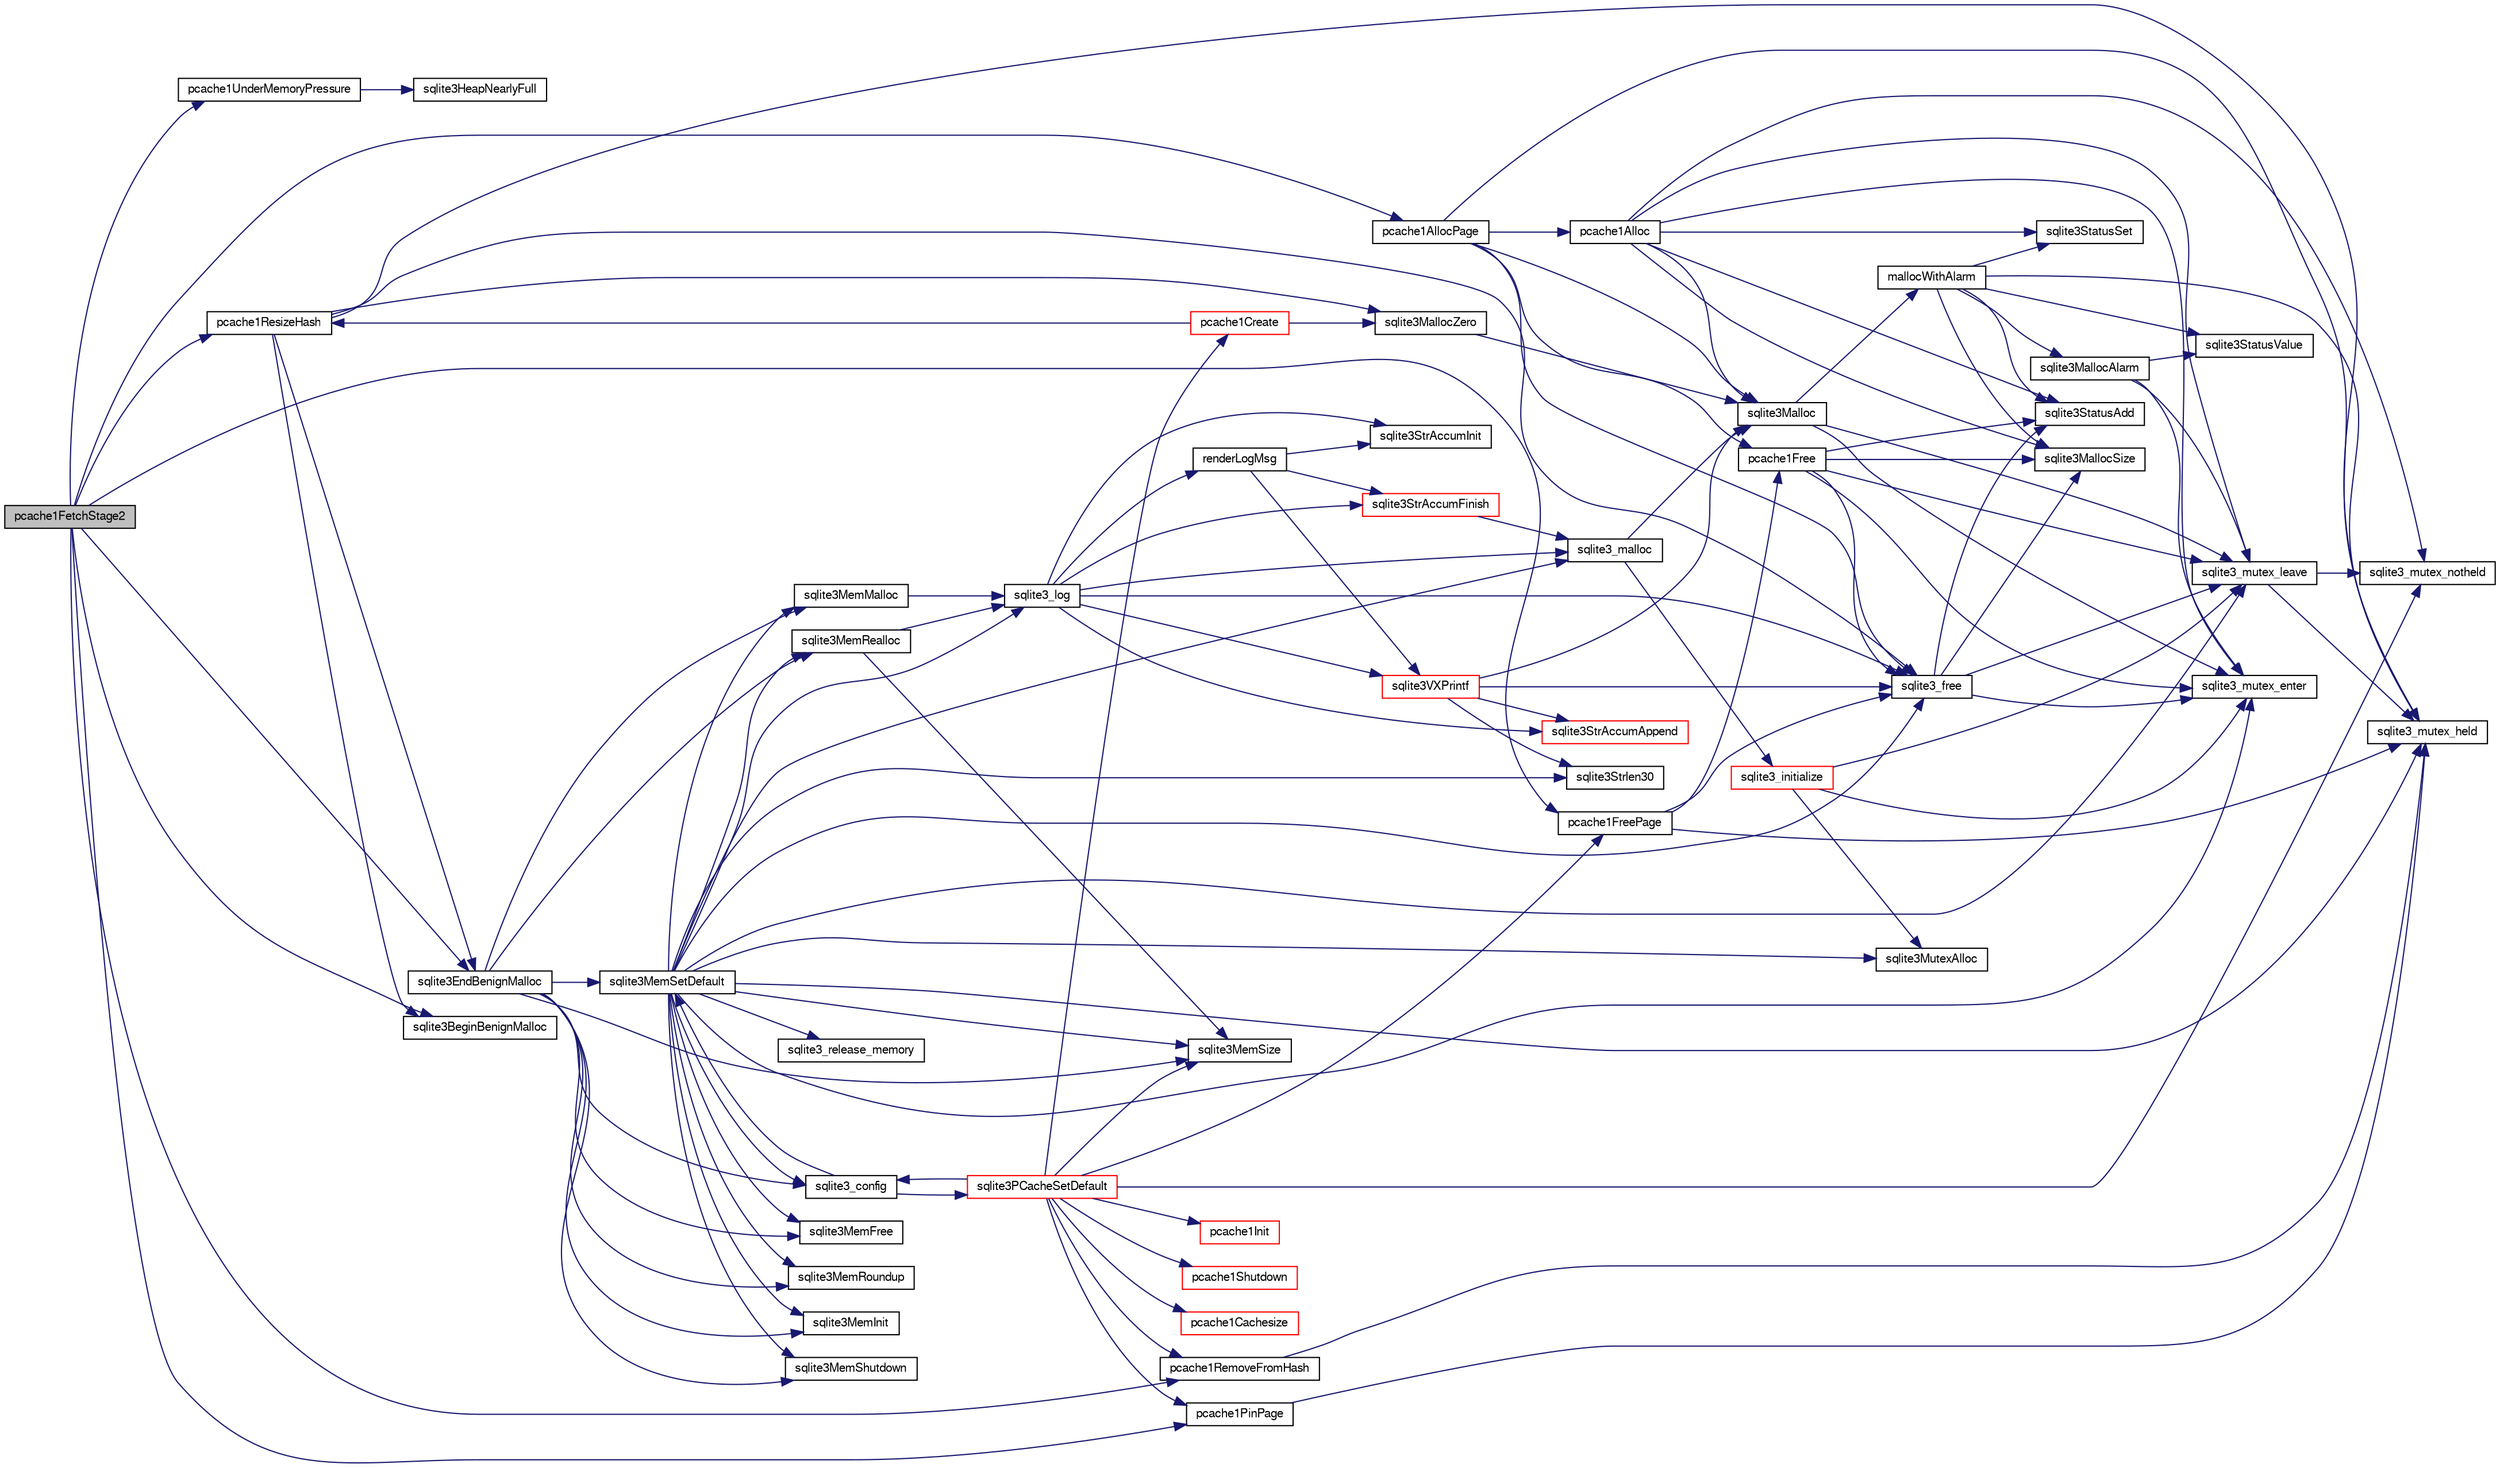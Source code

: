 digraph "pcache1FetchStage2"
{
  edge [fontname="FreeSans",fontsize="10",labelfontname="FreeSans",labelfontsize="10"];
  node [fontname="FreeSans",fontsize="10",shape=record];
  rankdir="LR";
  Node223310 [label="pcache1FetchStage2",height=0.2,width=0.4,color="black", fillcolor="grey75", style="filled", fontcolor="black"];
  Node223310 -> Node223311 [color="midnightblue",fontsize="10",style="solid",fontname="FreeSans"];
  Node223311 [label="pcache1UnderMemoryPressure",height=0.2,width=0.4,color="black", fillcolor="white", style="filled",URL="$sqlite3_8c.html#a8ac031ba611370b715065a6536e175d0"];
  Node223311 -> Node223312 [color="midnightblue",fontsize="10",style="solid",fontname="FreeSans"];
  Node223312 [label="sqlite3HeapNearlyFull",height=0.2,width=0.4,color="black", fillcolor="white", style="filled",URL="$sqlite3_8c.html#a2b7232bc5f106e359882fe58b46d2b08"];
  Node223310 -> Node223313 [color="midnightblue",fontsize="10",style="solid",fontname="FreeSans"];
  Node223313 [label="pcache1ResizeHash",height=0.2,width=0.4,color="black", fillcolor="white", style="filled",URL="$sqlite3_8c.html#a7795922581c79a689c6e954dad69c037"];
  Node223313 -> Node223314 [color="midnightblue",fontsize="10",style="solid",fontname="FreeSans"];
  Node223314 [label="sqlite3_mutex_held",height=0.2,width=0.4,color="black", fillcolor="white", style="filled",URL="$sqlite3_8c.html#acf77da68932b6bc163c5e68547ecc3e7"];
  Node223313 -> Node223315 [color="midnightblue",fontsize="10",style="solid",fontname="FreeSans"];
  Node223315 [label="sqlite3BeginBenignMalloc",height=0.2,width=0.4,color="black", fillcolor="white", style="filled",URL="$sqlite3_8c.html#a3344c0e2b1b6df701a1cb326602fac14"];
  Node223313 -> Node223316 [color="midnightblue",fontsize="10",style="solid",fontname="FreeSans"];
  Node223316 [label="sqlite3MallocZero",height=0.2,width=0.4,color="black", fillcolor="white", style="filled",URL="$sqlite3_8c.html#ab3e07a30b9b5471f9f5e8f9cb7229934"];
  Node223316 -> Node223317 [color="midnightblue",fontsize="10",style="solid",fontname="FreeSans"];
  Node223317 [label="sqlite3Malloc",height=0.2,width=0.4,color="black", fillcolor="white", style="filled",URL="$sqlite3_8c.html#a361a2eaa846b1885f123abe46f5d8b2b"];
  Node223317 -> Node223318 [color="midnightblue",fontsize="10",style="solid",fontname="FreeSans"];
  Node223318 [label="sqlite3_mutex_enter",height=0.2,width=0.4,color="black", fillcolor="white", style="filled",URL="$sqlite3_8c.html#a1c12cde690bd89f104de5cbad12a6bf5"];
  Node223317 -> Node223319 [color="midnightblue",fontsize="10",style="solid",fontname="FreeSans"];
  Node223319 [label="mallocWithAlarm",height=0.2,width=0.4,color="black", fillcolor="white", style="filled",URL="$sqlite3_8c.html#ab070d5cf8e48ec8a6a43cf025d48598b"];
  Node223319 -> Node223314 [color="midnightblue",fontsize="10",style="solid",fontname="FreeSans"];
  Node223319 -> Node223320 [color="midnightblue",fontsize="10",style="solid",fontname="FreeSans"];
  Node223320 [label="sqlite3StatusSet",height=0.2,width=0.4,color="black", fillcolor="white", style="filled",URL="$sqlite3_8c.html#afec7586c01fcb5ea17dc9d7725a589d9"];
  Node223319 -> Node223321 [color="midnightblue",fontsize="10",style="solid",fontname="FreeSans"];
  Node223321 [label="sqlite3StatusValue",height=0.2,width=0.4,color="black", fillcolor="white", style="filled",URL="$sqlite3_8c.html#a30b8ac296c6e200c1fa57708d52c6ef6"];
  Node223319 -> Node223322 [color="midnightblue",fontsize="10",style="solid",fontname="FreeSans"];
  Node223322 [label="sqlite3MallocAlarm",height=0.2,width=0.4,color="black", fillcolor="white", style="filled",URL="$sqlite3_8c.html#ada66988e8471d1198f3219c062377508"];
  Node223322 -> Node223321 [color="midnightblue",fontsize="10",style="solid",fontname="FreeSans"];
  Node223322 -> Node223323 [color="midnightblue",fontsize="10",style="solid",fontname="FreeSans"];
  Node223323 [label="sqlite3_mutex_leave",height=0.2,width=0.4,color="black", fillcolor="white", style="filled",URL="$sqlite3_8c.html#a5838d235601dbd3c1fa993555c6bcc93"];
  Node223323 -> Node223314 [color="midnightblue",fontsize="10",style="solid",fontname="FreeSans"];
  Node223323 -> Node223324 [color="midnightblue",fontsize="10",style="solid",fontname="FreeSans"];
  Node223324 [label="sqlite3_mutex_notheld",height=0.2,width=0.4,color="black", fillcolor="white", style="filled",URL="$sqlite3_8c.html#a83967c837c1c000d3b5adcfaa688f5dc"];
  Node223322 -> Node223318 [color="midnightblue",fontsize="10",style="solid",fontname="FreeSans"];
  Node223319 -> Node223325 [color="midnightblue",fontsize="10",style="solid",fontname="FreeSans"];
  Node223325 [label="sqlite3MallocSize",height=0.2,width=0.4,color="black", fillcolor="white", style="filled",URL="$sqlite3_8c.html#acf5d2a5f35270bafb050bd2def576955"];
  Node223319 -> Node223326 [color="midnightblue",fontsize="10",style="solid",fontname="FreeSans"];
  Node223326 [label="sqlite3StatusAdd",height=0.2,width=0.4,color="black", fillcolor="white", style="filled",URL="$sqlite3_8c.html#afa029f93586aeab4cc85360905dae9cd"];
  Node223317 -> Node223323 [color="midnightblue",fontsize="10",style="solid",fontname="FreeSans"];
  Node223313 -> Node223327 [color="midnightblue",fontsize="10",style="solid",fontname="FreeSans"];
  Node223327 [label="sqlite3EndBenignMalloc",height=0.2,width=0.4,color="black", fillcolor="white", style="filled",URL="$sqlite3_8c.html#a4582127cc64d483dc66c7acf9d8d8fbb"];
  Node223327 -> Node223328 [color="midnightblue",fontsize="10",style="solid",fontname="FreeSans"];
  Node223328 [label="sqlite3MemMalloc",height=0.2,width=0.4,color="black", fillcolor="white", style="filled",URL="$sqlite3_8c.html#a53157f1a669f949332f44ca9f15c0a43"];
  Node223328 -> Node223329 [color="midnightblue",fontsize="10",style="solid",fontname="FreeSans"];
  Node223329 [label="sqlite3_log",height=0.2,width=0.4,color="black", fillcolor="white", style="filled",URL="$sqlite3_8c.html#a298c9699bf9c143662c6b1fec4b2dc3b"];
  Node223329 -> Node223330 [color="midnightblue",fontsize="10",style="solid",fontname="FreeSans"];
  Node223330 [label="renderLogMsg",height=0.2,width=0.4,color="black", fillcolor="white", style="filled",URL="$sqlite3_8c.html#a7a02b43ce0a27bb52085c7f446d115af"];
  Node223330 -> Node223331 [color="midnightblue",fontsize="10",style="solid",fontname="FreeSans"];
  Node223331 [label="sqlite3StrAccumInit",height=0.2,width=0.4,color="black", fillcolor="white", style="filled",URL="$sqlite3_8c.html#aabf95e113b9d54d519cd15a56215f560"];
  Node223330 -> Node223332 [color="midnightblue",fontsize="10",style="solid",fontname="FreeSans"];
  Node223332 [label="sqlite3VXPrintf",height=0.2,width=0.4,color="red", fillcolor="white", style="filled",URL="$sqlite3_8c.html#a63c25806c9bd4a2b76f9a0eb232c6bde"];
  Node223332 -> Node223333 [color="midnightblue",fontsize="10",style="solid",fontname="FreeSans"];
  Node223333 [label="sqlite3StrAccumAppend",height=0.2,width=0.4,color="red", fillcolor="white", style="filled",URL="$sqlite3_8c.html#a56664fa33def33c5a5245b623441d5e0"];
  Node223332 -> Node223317 [color="midnightblue",fontsize="10",style="solid",fontname="FreeSans"];
  Node223332 -> Node223393 [color="midnightblue",fontsize="10",style="solid",fontname="FreeSans"];
  Node223393 [label="sqlite3Strlen30",height=0.2,width=0.4,color="black", fillcolor="white", style="filled",URL="$sqlite3_8c.html#a3dcd80ba41f1a308193dee74857b62a7"];
  Node223332 -> Node223342 [color="midnightblue",fontsize="10",style="solid",fontname="FreeSans"];
  Node223342 [label="sqlite3_free",height=0.2,width=0.4,color="black", fillcolor="white", style="filled",URL="$sqlite3_8c.html#a6552349e36a8a691af5487999ab09519"];
  Node223342 -> Node223318 [color="midnightblue",fontsize="10",style="solid",fontname="FreeSans"];
  Node223342 -> Node223326 [color="midnightblue",fontsize="10",style="solid",fontname="FreeSans"];
  Node223342 -> Node223325 [color="midnightblue",fontsize="10",style="solid",fontname="FreeSans"];
  Node223342 -> Node223323 [color="midnightblue",fontsize="10",style="solid",fontname="FreeSans"];
  Node223330 -> Node223420 [color="midnightblue",fontsize="10",style="solid",fontname="FreeSans"];
  Node223420 [label="sqlite3StrAccumFinish",height=0.2,width=0.4,color="red", fillcolor="white", style="filled",URL="$sqlite3_8c.html#adb7f26b10ac1b847db6f000ef4c2e2ba"];
  Node223420 -> Node223395 [color="midnightblue",fontsize="10",style="solid",fontname="FreeSans"];
  Node223395 [label="sqlite3_malloc",height=0.2,width=0.4,color="black", fillcolor="white", style="filled",URL="$sqlite3_8c.html#ac79dba55fc32b6a840cf5a9769bce7cd"];
  Node223395 -> Node223346 [color="midnightblue",fontsize="10",style="solid",fontname="FreeSans"];
  Node223346 [label="sqlite3_initialize",height=0.2,width=0.4,color="red", fillcolor="white", style="filled",URL="$sqlite3_8c.html#ab0c0ee2d5d4cf8b28e9572296a8861df"];
  Node223346 -> Node223364 [color="midnightblue",fontsize="10",style="solid",fontname="FreeSans"];
  Node223364 [label="sqlite3MutexAlloc",height=0.2,width=0.4,color="black", fillcolor="white", style="filled",URL="$sqlite3_8c.html#a0e3f432ee581f6876b590e7ad7e84e19"];
  Node223346 -> Node223318 [color="midnightblue",fontsize="10",style="solid",fontname="FreeSans"];
  Node223346 -> Node223323 [color="midnightblue",fontsize="10",style="solid",fontname="FreeSans"];
  Node223395 -> Node223317 [color="midnightblue",fontsize="10",style="solid",fontname="FreeSans"];
  Node223329 -> Node223331 [color="midnightblue",fontsize="10",style="solid",fontname="FreeSans"];
  Node223329 -> Node223332 [color="midnightblue",fontsize="10",style="solid",fontname="FreeSans"];
  Node223329 -> Node223420 [color="midnightblue",fontsize="10",style="solid",fontname="FreeSans"];
  Node223329 -> Node223395 [color="midnightblue",fontsize="10",style="solid",fontname="FreeSans"];
  Node223329 -> Node223342 [color="midnightblue",fontsize="10",style="solid",fontname="FreeSans"];
  Node223329 -> Node223333 [color="midnightblue",fontsize="10",style="solid",fontname="FreeSans"];
  Node223327 -> Node223367 [color="midnightblue",fontsize="10",style="solid",fontname="FreeSans"];
  Node223367 [label="sqlite3MemFree",height=0.2,width=0.4,color="black", fillcolor="white", style="filled",URL="$sqlite3_8c.html#a4198492989c7a427e3d704c06058850a"];
  Node223327 -> Node223368 [color="midnightblue",fontsize="10",style="solid",fontname="FreeSans"];
  Node223368 [label="sqlite3MemRealloc",height=0.2,width=0.4,color="black", fillcolor="white", style="filled",URL="$sqlite3_8c.html#addd043cc5742c3b0cf536763cd4e6948"];
  Node223368 -> Node223329 [color="midnightblue",fontsize="10",style="solid",fontname="FreeSans"];
  Node223368 -> Node223369 [color="midnightblue",fontsize="10",style="solid",fontname="FreeSans"];
  Node223369 [label="sqlite3MemSize",height=0.2,width=0.4,color="black", fillcolor="white", style="filled",URL="$sqlite3_8c.html#a564962938d56643e999de431c190f937"];
  Node223327 -> Node223369 [color="midnightblue",fontsize="10",style="solid",fontname="FreeSans"];
  Node223327 -> Node223370 [color="midnightblue",fontsize="10",style="solid",fontname="FreeSans"];
  Node223370 [label="sqlite3MemRoundup",height=0.2,width=0.4,color="black", fillcolor="white", style="filled",URL="$sqlite3_8c.html#ac9d66a2d2d224dfafcf6a49d48436ddc"];
  Node223327 -> Node223371 [color="midnightblue",fontsize="10",style="solid",fontname="FreeSans"];
  Node223371 [label="sqlite3MemInit",height=0.2,width=0.4,color="black", fillcolor="white", style="filled",URL="$sqlite3_8c.html#a1ec61c1becf036ba7fcb571ae51300af"];
  Node223327 -> Node223372 [color="midnightblue",fontsize="10",style="solid",fontname="FreeSans"];
  Node223372 [label="sqlite3MemShutdown",height=0.2,width=0.4,color="black", fillcolor="white", style="filled",URL="$sqlite3_8c.html#a934531b3f7c4743196f453ce6db028dc"];
  Node223327 -> Node223366 [color="midnightblue",fontsize="10",style="solid",fontname="FreeSans"];
  Node223366 [label="sqlite3MemSetDefault",height=0.2,width=0.4,color="black", fillcolor="white", style="filled",URL="$sqlite3_8c.html#a162fbfd727e92c5f8f72625b5ff62549"];
  Node223366 -> Node223328 [color="midnightblue",fontsize="10",style="solid",fontname="FreeSans"];
  Node223366 -> Node223367 [color="midnightblue",fontsize="10",style="solid",fontname="FreeSans"];
  Node223366 -> Node223368 [color="midnightblue",fontsize="10",style="solid",fontname="FreeSans"];
  Node223366 -> Node223369 [color="midnightblue",fontsize="10",style="solid",fontname="FreeSans"];
  Node223366 -> Node223370 [color="midnightblue",fontsize="10",style="solid",fontname="FreeSans"];
  Node223366 -> Node223371 [color="midnightblue",fontsize="10",style="solid",fontname="FreeSans"];
  Node223366 -> Node223372 [color="midnightblue",fontsize="10",style="solid",fontname="FreeSans"];
  Node223366 -> Node223373 [color="midnightblue",fontsize="10",style="solid",fontname="FreeSans"];
  Node223373 [label="sqlite3_config",height=0.2,width=0.4,color="black", fillcolor="white", style="filled",URL="$sqlite3_8c.html#a74ad420b6f26bc06a04ff6ecec8a8c91"];
  Node223373 -> Node223366 [color="midnightblue",fontsize="10",style="solid",fontname="FreeSans"];
  Node223373 -> Node223374 [color="midnightblue",fontsize="10",style="solid",fontname="FreeSans"];
  Node223374 [label="sqlite3PCacheSetDefault",height=0.2,width=0.4,color="red", fillcolor="white", style="filled",URL="$sqlite3_8c.html#a91974afe7709a742451438556ee0c70c"];
  Node223374 -> Node223375 [color="midnightblue",fontsize="10",style="solid",fontname="FreeSans"];
  Node223375 [label="pcache1Init",height=0.2,width=0.4,color="red", fillcolor="white", style="filled",URL="$sqlite3_8c.html#a05e9c1daf3dd812db1d769b69b20e069"];
  Node223374 -> Node223377 [color="midnightblue",fontsize="10",style="solid",fontname="FreeSans"];
  Node223377 [label="pcache1Shutdown",height=0.2,width=0.4,color="red", fillcolor="white", style="filled",URL="$sqlite3_8c.html#a707b7714a99d68e6858d4305b2a02579"];
  Node223374 -> Node223385 [color="midnightblue",fontsize="10",style="solid",fontname="FreeSans"];
  Node223385 [label="pcache1Create",height=0.2,width=0.4,color="red", fillcolor="white", style="filled",URL="$sqlite3_8c.html#a44cfeb7ecaf2b6aa54934d3deaee8919"];
  Node223385 -> Node223316 [color="midnightblue",fontsize="10",style="solid",fontname="FreeSans"];
  Node223385 -> Node223313 [color="midnightblue",fontsize="10",style="solid",fontname="FreeSans"];
  Node223374 -> Node223386 [color="midnightblue",fontsize="10",style="solid",fontname="FreeSans"];
  Node223386 [label="pcache1Cachesize",height=0.2,width=0.4,color="red", fillcolor="white", style="filled",URL="$sqlite3_8c.html#a071ef90a5e389826abcea7883ff2cd05"];
  Node223374 -> Node223373 [color="midnightblue",fontsize="10",style="solid",fontname="FreeSans"];
  Node223374 -> Node223324 [color="midnightblue",fontsize="10",style="solid",fontname="FreeSans"];
  Node223374 -> Node223369 [color="midnightblue",fontsize="10",style="solid",fontname="FreeSans"];
  Node223374 -> Node223380 [color="midnightblue",fontsize="10",style="solid",fontname="FreeSans"];
  Node223380 [label="pcache1PinPage",height=0.2,width=0.4,color="black", fillcolor="white", style="filled",URL="$sqlite3_8c.html#a8c56f8763581386fa892a46f77c8d684"];
  Node223380 -> Node223314 [color="midnightblue",fontsize="10",style="solid",fontname="FreeSans"];
  Node223374 -> Node223384 [color="midnightblue",fontsize="10",style="solid",fontname="FreeSans"];
  Node223384 [label="pcache1RemoveFromHash",height=0.2,width=0.4,color="black", fillcolor="white", style="filled",URL="$sqlite3_8c.html#a1b58eae8a9fe64c0c817a74a2ac7ad41"];
  Node223384 -> Node223314 [color="midnightblue",fontsize="10",style="solid",fontname="FreeSans"];
  Node223374 -> Node223381 [color="midnightblue",fontsize="10",style="solid",fontname="FreeSans"];
  Node223381 [label="pcache1FreePage",height=0.2,width=0.4,color="black", fillcolor="white", style="filled",URL="$sqlite3_8c.html#aa3f573a706805bb81ef72ff65ffcdb79"];
  Node223381 -> Node223314 [color="midnightblue",fontsize="10",style="solid",fontname="FreeSans"];
  Node223381 -> Node223382 [color="midnightblue",fontsize="10",style="solid",fontname="FreeSans"];
  Node223382 [label="pcache1Free",height=0.2,width=0.4,color="black", fillcolor="white", style="filled",URL="$sqlite3_8c.html#a283e764f60afec3ed4995402b6604ceb"];
  Node223382 -> Node223318 [color="midnightblue",fontsize="10",style="solid",fontname="FreeSans"];
  Node223382 -> Node223326 [color="midnightblue",fontsize="10",style="solid",fontname="FreeSans"];
  Node223382 -> Node223323 [color="midnightblue",fontsize="10",style="solid",fontname="FreeSans"];
  Node223382 -> Node223325 [color="midnightblue",fontsize="10",style="solid",fontname="FreeSans"];
  Node223382 -> Node223342 [color="midnightblue",fontsize="10",style="solid",fontname="FreeSans"];
  Node223381 -> Node223342 [color="midnightblue",fontsize="10",style="solid",fontname="FreeSans"];
  Node223366 -> Node223364 [color="midnightblue",fontsize="10",style="solid",fontname="FreeSans"];
  Node223366 -> Node223318 [color="midnightblue",fontsize="10",style="solid",fontname="FreeSans"];
  Node223366 -> Node223323 [color="midnightblue",fontsize="10",style="solid",fontname="FreeSans"];
  Node223366 -> Node223393 [color="midnightblue",fontsize="10",style="solid",fontname="FreeSans"];
  Node223366 -> Node223314 [color="midnightblue",fontsize="10",style="solid",fontname="FreeSans"];
  Node223366 -> Node223394 [color="midnightblue",fontsize="10",style="solid",fontname="FreeSans"];
  Node223394 [label="sqlite3_release_memory",height=0.2,width=0.4,color="black", fillcolor="white", style="filled",URL="$sqlite3_8c.html#a91037e7ef182e008677dae146e15cf92"];
  Node223366 -> Node223395 [color="midnightblue",fontsize="10",style="solid",fontname="FreeSans"];
  Node223366 -> Node223342 [color="midnightblue",fontsize="10",style="solid",fontname="FreeSans"];
  Node223366 -> Node223329 [color="midnightblue",fontsize="10",style="solid",fontname="FreeSans"];
  Node223327 -> Node223373 [color="midnightblue",fontsize="10",style="solid",fontname="FreeSans"];
  Node223313 -> Node223342 [color="midnightblue",fontsize="10",style="solid",fontname="FreeSans"];
  Node223310 -> Node223384 [color="midnightblue",fontsize="10",style="solid",fontname="FreeSans"];
  Node223310 -> Node223380 [color="midnightblue",fontsize="10",style="solid",fontname="FreeSans"];
  Node223310 -> Node223381 [color="midnightblue",fontsize="10",style="solid",fontname="FreeSans"];
  Node223310 -> Node223315 [color="midnightblue",fontsize="10",style="solid",fontname="FreeSans"];
  Node223310 -> Node223590 [color="midnightblue",fontsize="10",style="solid",fontname="FreeSans"];
  Node223590 [label="pcache1AllocPage",height=0.2,width=0.4,color="black", fillcolor="white", style="filled",URL="$sqlite3_8c.html#ad6ec26e3c7beec69fb9ca11fcd63120e"];
  Node223590 -> Node223314 [color="midnightblue",fontsize="10",style="solid",fontname="FreeSans"];
  Node223590 -> Node223591 [color="midnightblue",fontsize="10",style="solid",fontname="FreeSans"];
  Node223591 [label="pcache1Alloc",height=0.2,width=0.4,color="black", fillcolor="white", style="filled",URL="$sqlite3_8c.html#ad80f2390e3fdf5c2feab3ea212d4e9a8"];
  Node223591 -> Node223324 [color="midnightblue",fontsize="10",style="solid",fontname="FreeSans"];
  Node223591 -> Node223320 [color="midnightblue",fontsize="10",style="solid",fontname="FreeSans"];
  Node223591 -> Node223318 [color="midnightblue",fontsize="10",style="solid",fontname="FreeSans"];
  Node223591 -> Node223326 [color="midnightblue",fontsize="10",style="solid",fontname="FreeSans"];
  Node223591 -> Node223323 [color="midnightblue",fontsize="10",style="solid",fontname="FreeSans"];
  Node223591 -> Node223317 [color="midnightblue",fontsize="10",style="solid",fontname="FreeSans"];
  Node223591 -> Node223325 [color="midnightblue",fontsize="10",style="solid",fontname="FreeSans"];
  Node223590 -> Node223317 [color="midnightblue",fontsize="10",style="solid",fontname="FreeSans"];
  Node223590 -> Node223382 [color="midnightblue",fontsize="10",style="solid",fontname="FreeSans"];
  Node223590 -> Node223342 [color="midnightblue",fontsize="10",style="solid",fontname="FreeSans"];
  Node223310 -> Node223327 [color="midnightblue",fontsize="10",style="solid",fontname="FreeSans"];
}
